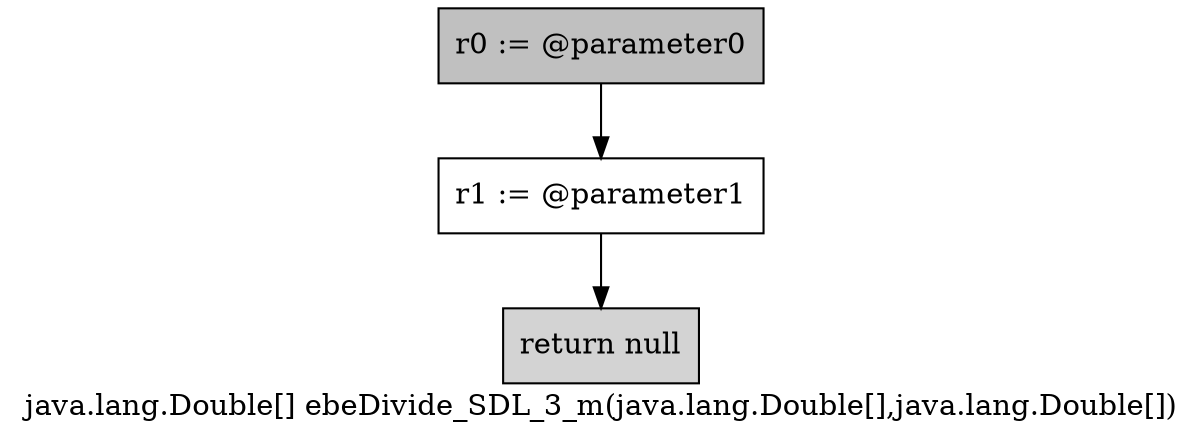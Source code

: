 digraph "java.lang.Double[] ebeDivide_SDL_3_m(java.lang.Double[],java.lang.Double[])" {
    label="java.lang.Double[] ebeDivide_SDL_3_m(java.lang.Double[],java.lang.Double[])";
    node [shape=box];
    "0" [style=filled,fillcolor=gray,label="r0 := @parameter0",];
    "1" [label="r1 := @parameter1",];
    "0"->"1";
    "2" [style=filled,fillcolor=lightgray,label="return null",];
    "1"->"2";
}
